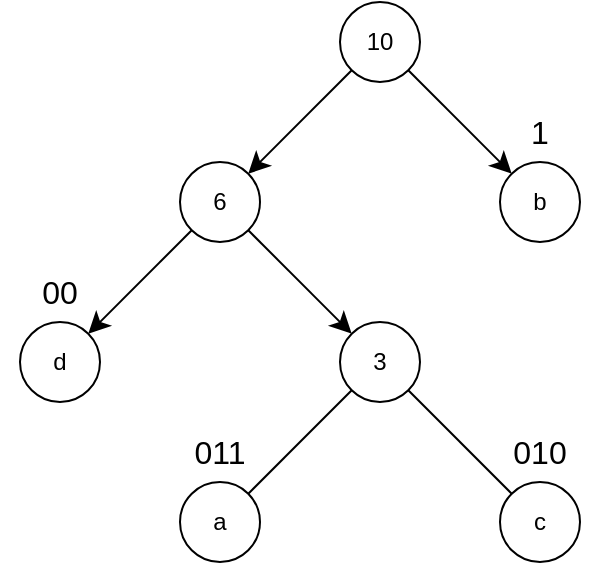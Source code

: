 <mxfile version="24.7.16">
  <diagram name="Page-1" id="P46PCvA6-mbeyHeX9NN9">
    <mxGraphModel dx="1389" dy="574" grid="1" gridSize="10" guides="1" tooltips="1" connect="1" arrows="1" fold="1" page="0" pageScale="1" pageWidth="1100" pageHeight="850" math="0" shadow="0">
      <root>
        <mxCell id="0" />
        <mxCell id="1" parent="0" />
        <mxCell id="H5D1-LG8uuELdQs0xLWp-11" style="edgeStyle=none;curved=1;rounded=0;orthogonalLoop=1;jettySize=auto;html=1;exitX=1;exitY=1;exitDx=0;exitDy=0;entryX=0;entryY=0;entryDx=0;entryDy=0;fontSize=12;startSize=8;endSize=8;endArrow=none;endFill=0;" edge="1" parent="1" source="H5D1-LG8uuELdQs0xLWp-2" target="H5D1-LG8uuELdQs0xLWp-4">
          <mxGeometry relative="1" as="geometry" />
        </mxCell>
        <mxCell id="H5D1-LG8uuELdQs0xLWp-12" style="edgeStyle=none;curved=1;rounded=0;orthogonalLoop=1;jettySize=auto;html=1;exitX=0;exitY=1;exitDx=0;exitDy=0;entryX=1;entryY=0;entryDx=0;entryDy=0;fontSize=12;startSize=8;endSize=8;endArrow=none;endFill=0;" edge="1" parent="1" source="H5D1-LG8uuELdQs0xLWp-2" target="H5D1-LG8uuELdQs0xLWp-5">
          <mxGeometry relative="1" as="geometry" />
        </mxCell>
        <mxCell id="H5D1-LG8uuELdQs0xLWp-2" value="3" style="ellipse;whiteSpace=wrap;html=1;aspect=fixed;" vertex="1" parent="1">
          <mxGeometry x="40" y="160" width="40" height="40" as="geometry" />
        </mxCell>
        <mxCell id="H5D1-LG8uuELdQs0xLWp-4" value="c" style="ellipse;whiteSpace=wrap;html=1;aspect=fixed;" vertex="1" parent="1">
          <mxGeometry x="120" y="240" width="40" height="40" as="geometry" />
        </mxCell>
        <mxCell id="H5D1-LG8uuELdQs0xLWp-5" value="a" style="ellipse;whiteSpace=wrap;html=1;aspect=fixed;" vertex="1" parent="1">
          <mxGeometry x="-40" y="240" width="40" height="40" as="geometry" />
        </mxCell>
        <mxCell id="H5D1-LG8uuELdQs0xLWp-6" value="d" style="ellipse;whiteSpace=wrap;html=1;aspect=fixed;" vertex="1" parent="1">
          <mxGeometry x="-120" y="160" width="40" height="40" as="geometry" />
        </mxCell>
        <mxCell id="H5D1-LG8uuELdQs0xLWp-10" style="edgeStyle=none;curved=1;rounded=0;orthogonalLoop=1;jettySize=auto;html=1;exitX=1;exitY=0.5;exitDx=0;exitDy=0;fontSize=12;startSize=8;endSize=8;" edge="1" parent="1" source="H5D1-LG8uuELdQs0xLWp-4" target="H5D1-LG8uuELdQs0xLWp-4">
          <mxGeometry relative="1" as="geometry" />
        </mxCell>
        <mxCell id="H5D1-LG8uuELdQs0xLWp-15" style="edgeStyle=none;curved=1;rounded=0;orthogonalLoop=1;jettySize=auto;html=1;exitX=1;exitY=1;exitDx=0;exitDy=0;entryX=0;entryY=0;entryDx=0;entryDy=0;fontSize=12;startSize=8;endSize=8;" edge="1" parent="1" source="H5D1-LG8uuELdQs0xLWp-14" target="H5D1-LG8uuELdQs0xLWp-2">
          <mxGeometry relative="1" as="geometry" />
        </mxCell>
        <mxCell id="H5D1-LG8uuELdQs0xLWp-16" style="edgeStyle=none;curved=1;rounded=0;orthogonalLoop=1;jettySize=auto;html=1;exitX=0;exitY=1;exitDx=0;exitDy=0;entryX=1;entryY=0;entryDx=0;entryDy=0;fontSize=12;startSize=8;endSize=8;" edge="1" parent="1" source="H5D1-LG8uuELdQs0xLWp-14" target="H5D1-LG8uuELdQs0xLWp-6">
          <mxGeometry relative="1" as="geometry" />
        </mxCell>
        <mxCell id="H5D1-LG8uuELdQs0xLWp-14" value="6" style="ellipse;whiteSpace=wrap;html=1;aspect=fixed;" vertex="1" parent="1">
          <mxGeometry x="-40" y="80" width="40" height="40" as="geometry" />
        </mxCell>
        <mxCell id="H5D1-LG8uuELdQs0xLWp-17" value="b" style="ellipse;whiteSpace=wrap;html=1;aspect=fixed;" vertex="1" parent="1">
          <mxGeometry x="120" y="80" width="40" height="40" as="geometry" />
        </mxCell>
        <mxCell id="H5D1-LG8uuELdQs0xLWp-19" style="edgeStyle=none;curved=1;rounded=0;orthogonalLoop=1;jettySize=auto;html=1;exitX=0;exitY=1;exitDx=0;exitDy=0;entryX=1;entryY=0;entryDx=0;entryDy=0;fontSize=12;startSize=8;endSize=8;" edge="1" parent="1" source="H5D1-LG8uuELdQs0xLWp-18" target="H5D1-LG8uuELdQs0xLWp-14">
          <mxGeometry relative="1" as="geometry" />
        </mxCell>
        <mxCell id="H5D1-LG8uuELdQs0xLWp-20" style="edgeStyle=none;curved=1;rounded=0;orthogonalLoop=1;jettySize=auto;html=1;exitX=1;exitY=1;exitDx=0;exitDy=0;entryX=0;entryY=0;entryDx=0;entryDy=0;fontSize=12;startSize=8;endSize=8;" edge="1" parent="1" source="H5D1-LG8uuELdQs0xLWp-18" target="H5D1-LG8uuELdQs0xLWp-17">
          <mxGeometry relative="1" as="geometry" />
        </mxCell>
        <mxCell id="H5D1-LG8uuELdQs0xLWp-18" value="10" style="ellipse;whiteSpace=wrap;html=1;aspect=fixed;" vertex="1" parent="1">
          <mxGeometry x="40" width="40" height="40" as="geometry" />
        </mxCell>
        <mxCell id="H5D1-LG8uuELdQs0xLWp-21" value="1" style="text;html=1;align=center;verticalAlign=middle;whiteSpace=wrap;rounded=0;fontSize=16;" vertex="1" parent="1">
          <mxGeometry x="110" y="50" width="60" height="30" as="geometry" />
        </mxCell>
        <mxCell id="H5D1-LG8uuELdQs0xLWp-22" value="00" style="text;html=1;align=center;verticalAlign=middle;whiteSpace=wrap;rounded=0;fontSize=16;" vertex="1" parent="1">
          <mxGeometry x="-130" y="130" width="60" height="30" as="geometry" />
        </mxCell>
        <mxCell id="H5D1-LG8uuELdQs0xLWp-23" value="010" style="text;html=1;align=center;verticalAlign=middle;whiteSpace=wrap;rounded=0;fontSize=16;" vertex="1" parent="1">
          <mxGeometry x="110" y="210" width="60" height="30" as="geometry" />
        </mxCell>
        <mxCell id="H5D1-LG8uuELdQs0xLWp-24" value="011" style="text;html=1;align=center;verticalAlign=middle;whiteSpace=wrap;rounded=0;fontSize=16;" vertex="1" parent="1">
          <mxGeometry x="-50" y="210" width="60" height="30" as="geometry" />
        </mxCell>
      </root>
    </mxGraphModel>
  </diagram>
</mxfile>
